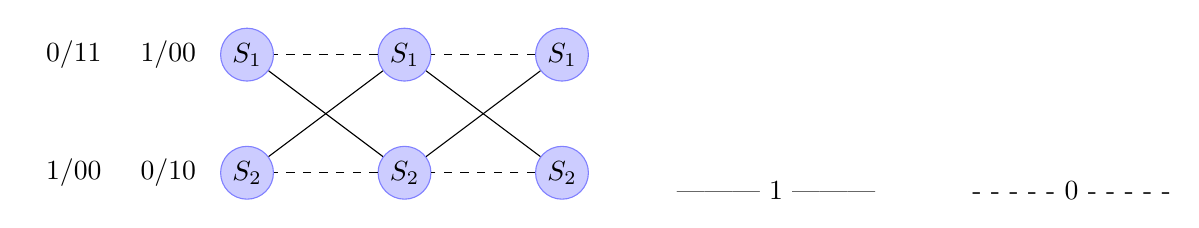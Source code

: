%   TRELLIS PULSOS ALTERNOS

\tikzstyle{state}=[shape=circle,draw=blue!50,fill=blue!20,inner sep=2pt]
\def\desp{1.5}%
\begin{tikzpicture}[]
% 1st column
\draw (0,\desp) node[name=s1_1,state] {$S_1$} node[xshift=-2.2cm]{$0/11$}node[xshift=-1cm]{$1/00$};
\draw (0,0) node[name=s2_1,state] {$S_2$} node[xshift=-2.2cm]{$1/00$}node[xshift=-1cm]{$0/10$};
% 2nd column

\node[state] (s1_2) at (2,\desp) {$S_1$}
    edge[dashed] (s1_1)
    edge[thin] (s2_1);
\node[state] (s2_2) at (2,0) {$S_2$}
    edge[thin] (s1_1)
    edge[dashed] (s2_1);

% 3rd column

\node[state] (s1_3) at (4,\desp) {$S_1$}
    edge[dashed] (s1_2)
    edge[thin] (s2_2);
\node[state] (s2_3) at (4,0) {$S_2$}
    edge[thin] (s1_2)
    edge[dashed] (s2_2);
\end{tikzpicture}

\hspace{1cm}--------- $1$ ---------

\hspace{1cm} - - - - - $0$ - - - - -
